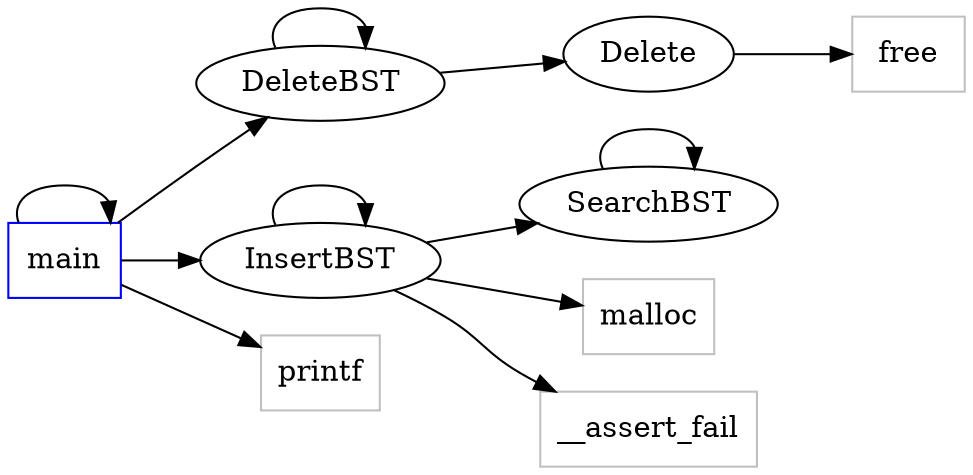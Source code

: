 digraph functioncalls {
rankdir=LR;

main [shape="box", color=blue];
free [shape="box", color=grey];
Delete -> free;
DeleteBST -> DeleteBST;
DeleteBST -> Delete;
InsertBST -> InsertBST;
InsertBST -> SearchBST;
malloc [shape="box", color=grey];
InsertBST -> malloc;
__assert_fail [shape="box", color=grey];
InsertBST -> __assert_fail;
SearchBST -> SearchBST;
printf [shape="box", color=grey];
main -> printf;
main -> main;
main -> DeleteBST;
main -> InsertBST;
}
